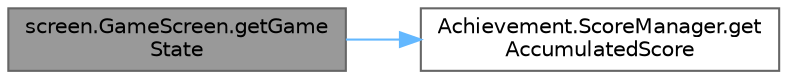 digraph "screen.GameScreen.getGameState"
{
 // LATEX_PDF_SIZE
  bgcolor="transparent";
  edge [fontname=Helvetica,fontsize=10,labelfontname=Helvetica,labelfontsize=10];
  node [fontname=Helvetica,fontsize=10,shape=box,height=0.2,width=0.4];
  rankdir="LR";
  Node1 [id="Node000001",label="screen.GameScreen.getGame\lState",height=0.2,width=0.4,color="gray40", fillcolor="grey60", style="filled", fontcolor="black",tooltip="Add playtime parameter - Soomin Lee / TeamHUD Returns a GameState object representing the status of t..."];
  Node1 -> Node2 [id="edge1_Node000001_Node000002",color="steelblue1",style="solid",tooltip=" "];
  Node2 [id="Node000002",label="Achievement.ScoreManager.get\lAccumulatedScore",height=0.2,width=0.4,color="grey40", fillcolor="white", style="filled",URL="$class_achievement_1_1_score_manager.html#a9418e3e07ed3cceb42336f50a4390340",tooltip=" "];
}
